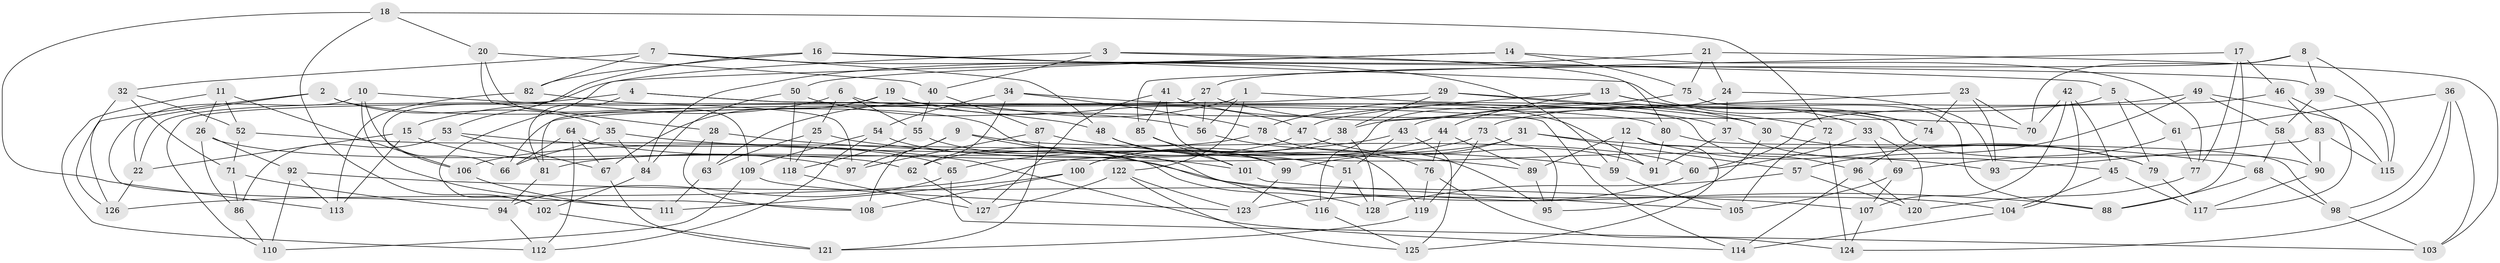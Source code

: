 // coarse degree distribution, {4: 0.578125, 10: 0.078125, 9: 0.0625, 11: 0.078125, 7: 0.046875, 3: 0.125, 12: 0.015625, 6: 0.015625}
// Generated by graph-tools (version 1.1) at 2025/53/03/04/25 22:53:50]
// undirected, 128 vertices, 256 edges
graph export_dot {
  node [color=gray90,style=filled];
  1;
  2;
  3;
  4;
  5;
  6;
  7;
  8;
  9;
  10;
  11;
  12;
  13;
  14;
  15;
  16;
  17;
  18;
  19;
  20;
  21;
  22;
  23;
  24;
  25;
  26;
  27;
  28;
  29;
  30;
  31;
  32;
  33;
  34;
  35;
  36;
  37;
  38;
  39;
  40;
  41;
  42;
  43;
  44;
  45;
  46;
  47;
  48;
  49;
  50;
  51;
  52;
  53;
  54;
  55;
  56;
  57;
  58;
  59;
  60;
  61;
  62;
  63;
  64;
  65;
  66;
  67;
  68;
  69;
  70;
  71;
  72;
  73;
  74;
  75;
  76;
  77;
  78;
  79;
  80;
  81;
  82;
  83;
  84;
  85;
  86;
  87;
  88;
  89;
  90;
  91;
  92;
  93;
  94;
  95;
  96;
  97;
  98;
  99;
  100;
  101;
  102;
  103;
  104;
  105;
  106;
  107;
  108;
  109;
  110;
  111;
  112;
  113;
  114;
  115;
  116;
  117;
  118;
  119;
  120;
  121;
  122;
  123;
  124;
  125;
  126;
  127;
  128;
  1 -- 63;
  1 -- 122;
  1 -- 90;
  1 -- 56;
  2 -- 126;
  2 -- 35;
  2 -- 108;
  2 -- 99;
  3 -- 5;
  3 -- 80;
  3 -- 106;
  3 -- 40;
  4 -- 22;
  4 -- 114;
  4 -- 81;
  4 -- 80;
  5 -- 79;
  5 -- 43;
  5 -- 61;
  6 -- 96;
  6 -- 25;
  6 -- 15;
  6 -- 55;
  7 -- 32;
  7 -- 59;
  7 -- 48;
  7 -- 82;
  8 -- 39;
  8 -- 70;
  8 -- 27;
  8 -- 115;
  9 -- 60;
  9 -- 116;
  9 -- 97;
  9 -- 108;
  10 -- 48;
  10 -- 66;
  10 -- 22;
  10 -- 111;
  11 -- 112;
  11 -- 26;
  11 -- 106;
  11 -- 52;
  12 -- 79;
  12 -- 125;
  12 -- 59;
  12 -- 89;
  13 -- 47;
  13 -- 74;
  13 -- 33;
  13 -- 44;
  14 -- 102;
  14 -- 75;
  14 -- 77;
  14 -- 50;
  15 -- 22;
  15 -- 97;
  15 -- 113;
  16 -- 74;
  16 -- 82;
  16 -- 53;
  16 -- 39;
  17 -- 46;
  17 -- 88;
  17 -- 85;
  17 -- 77;
  18 -- 20;
  18 -- 113;
  18 -- 72;
  18 -- 102;
  19 -- 70;
  19 -- 47;
  19 -- 67;
  19 -- 110;
  20 -- 40;
  20 -- 28;
  20 -- 109;
  21 -- 103;
  21 -- 24;
  21 -- 84;
  21 -- 75;
  22 -- 126;
  23 -- 93;
  23 -- 70;
  23 -- 74;
  23 -- 38;
  24 -- 37;
  24 -- 116;
  24 -- 93;
  25 -- 63;
  25 -- 59;
  25 -- 118;
  26 -- 86;
  26 -- 62;
  26 -- 92;
  27 -- 56;
  27 -- 81;
  27 -- 30;
  28 -- 63;
  28 -- 108;
  28 -- 101;
  29 -- 38;
  29 -- 66;
  29 -- 72;
  29 -- 30;
  30 -- 95;
  30 -- 79;
  31 -- 57;
  31 -- 126;
  31 -- 99;
  31 -- 68;
  32 -- 71;
  32 -- 52;
  32 -- 126;
  33 -- 60;
  33 -- 69;
  33 -- 120;
  34 -- 54;
  34 -- 37;
  34 -- 78;
  34 -- 62;
  35 -- 89;
  35 -- 66;
  35 -- 84;
  36 -- 61;
  36 -- 124;
  36 -- 103;
  36 -- 98;
  37 -- 91;
  37 -- 45;
  38 -- 100;
  38 -- 128;
  39 -- 115;
  39 -- 58;
  40 -- 87;
  40 -- 55;
  41 -- 119;
  41 -- 85;
  41 -- 91;
  41 -- 127;
  42 -- 45;
  42 -- 70;
  42 -- 104;
  42 -- 107;
  43 -- 125;
  43 -- 51;
  43 -- 65;
  44 -- 76;
  44 -- 100;
  44 -- 89;
  45 -- 104;
  45 -- 117;
  46 -- 117;
  46 -- 60;
  46 -- 83;
  47 -- 62;
  47 -- 91;
  48 -- 51;
  48 -- 101;
  49 -- 115;
  49 -- 73;
  49 -- 57;
  49 -- 58;
  50 -- 118;
  50 -- 56;
  50 -- 84;
  51 -- 116;
  51 -- 128;
  52 -- 71;
  52 -- 65;
  53 -- 114;
  53 -- 67;
  53 -- 86;
  54 -- 112;
  54 -- 128;
  54 -- 109;
  55 -- 104;
  55 -- 118;
  56 -- 76;
  57 -- 128;
  57 -- 120;
  58 -- 90;
  58 -- 68;
  59 -- 105;
  60 -- 123;
  61 -- 77;
  61 -- 69;
  62 -- 127;
  63 -- 111;
  64 -- 88;
  64 -- 112;
  64 -- 66;
  64 -- 67;
  65 -- 94;
  65 -- 103;
  67 -- 121;
  68 -- 88;
  68 -- 98;
  69 -- 105;
  69 -- 107;
  71 -- 94;
  71 -- 86;
  72 -- 105;
  72 -- 124;
  73 -- 81;
  73 -- 95;
  73 -- 119;
  74 -- 96;
  75 -- 78;
  75 -- 88;
  76 -- 124;
  76 -- 119;
  77 -- 120;
  78 -- 106;
  78 -- 95;
  79 -- 117;
  80 -- 91;
  80 -- 98;
  81 -- 94;
  82 -- 113;
  82 -- 97;
  83 -- 90;
  83 -- 93;
  83 -- 115;
  84 -- 102;
  85 -- 101;
  85 -- 99;
  86 -- 110;
  87 -- 121;
  87 -- 97;
  87 -- 93;
  89 -- 95;
  90 -- 117;
  92 -- 113;
  92 -- 110;
  92 -- 107;
  94 -- 112;
  96 -- 120;
  96 -- 114;
  98 -- 103;
  99 -- 123;
  100 -- 108;
  100 -- 111;
  101 -- 105;
  102 -- 121;
  104 -- 114;
  106 -- 111;
  107 -- 124;
  109 -- 123;
  109 -- 110;
  116 -- 125;
  118 -- 127;
  119 -- 121;
  122 -- 125;
  122 -- 123;
  122 -- 127;
}
